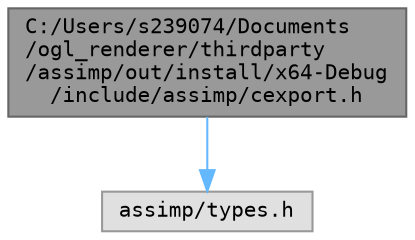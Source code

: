 digraph "C:/Users/s239074/Documents/ogl_renderer/thirdparty/assimp/out/install/x64-Debug/include/assimp/cexport.h"
{
 // LATEX_PDF_SIZE
  bgcolor="transparent";
  edge [fontname=Terminal,fontsize=10,labelfontname=Helvetica,labelfontsize=10];
  node [fontname=Terminal,fontsize=10,shape=box,height=0.2,width=0.4];
  Node1 [label="C:/Users/s239074/Documents\l/ogl_renderer/thirdparty\l/assimp/out/install/x64-Debug\l/include/assimp/cexport.h",height=0.2,width=0.4,color="gray40", fillcolor="grey60", style="filled", fontcolor="black",tooltip="Defines the C-API for the Assimp export interface."];
  Node1 -> Node2 [color="steelblue1",style="solid"];
  Node2 [label="assimp/types.h",height=0.2,width=0.4,color="grey60", fillcolor="#E0E0E0", style="filled",tooltip=" "];
}

